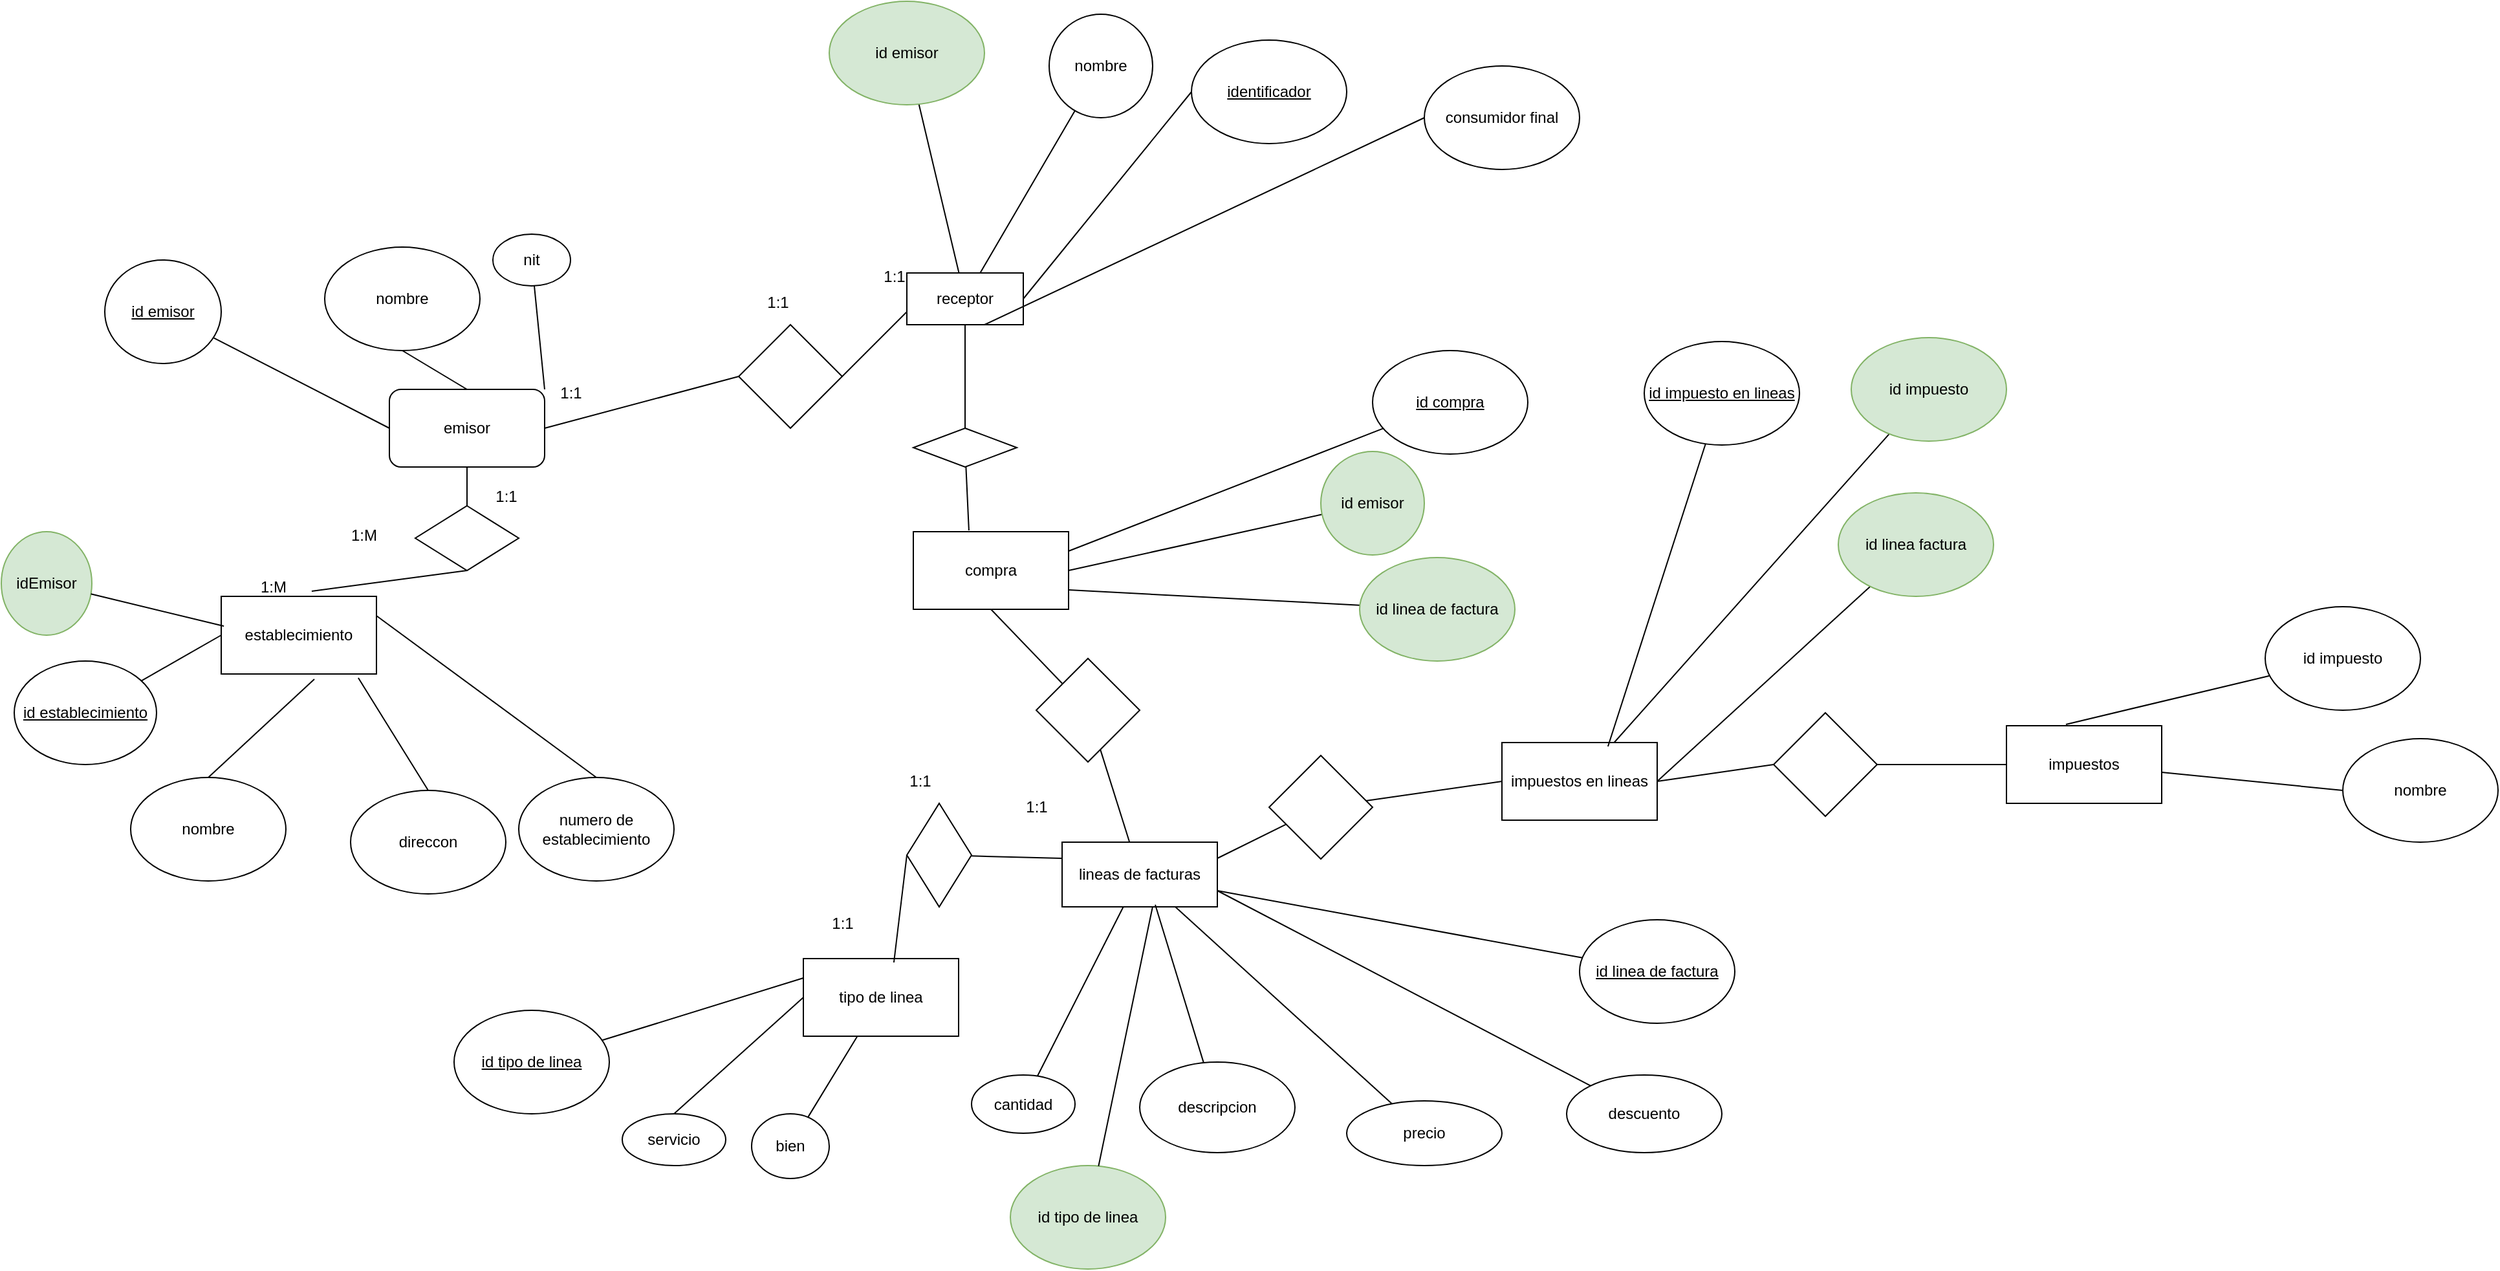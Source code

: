 <mxfile version="22.1.4" type="github">
  <diagram name="Page-1" id="UA9pDn7yf_OZCyPK_xhW">
    <mxGraphModel dx="1834" dy="1182" grid="1" gridSize="10" guides="1" tooltips="1" connect="1" arrows="1" fold="1" page="0" pageScale="1" pageWidth="850" pageHeight="1100" math="0" shadow="0">
      <root>
        <mxCell id="0" />
        <mxCell id="1" parent="0" />
        <mxCell id="GX3tsyWPHx_HMmt3CxA1-8" style="orthogonalLoop=1;jettySize=auto;html=1;exitX=0.5;exitY=0;exitDx=0;exitDy=0;entryX=0.5;entryY=1;entryDx=0;entryDy=0;rounded=0;endArrow=none;endFill=0;" edge="1" parent="1" source="GX3tsyWPHx_HMmt3CxA1-2" target="GX3tsyWPHx_HMmt3CxA1-3">
          <mxGeometry relative="1" as="geometry" />
        </mxCell>
        <mxCell id="GX3tsyWPHx_HMmt3CxA1-31" style="rounded=0;orthogonalLoop=1;jettySize=auto;html=1;exitX=1;exitY=0.5;exitDx=0;exitDy=0;entryX=0;entryY=0.5;entryDx=0;entryDy=0;endArrow=none;endFill=0;" edge="1" parent="1" source="GX3tsyWPHx_HMmt3CxA1-2" target="GX3tsyWPHx_HMmt3CxA1-30">
          <mxGeometry relative="1" as="geometry" />
        </mxCell>
        <mxCell id="GX3tsyWPHx_HMmt3CxA1-2" value="emisor" style="rounded=1;whiteSpace=wrap;html=1;" vertex="1" parent="1">
          <mxGeometry x="90" y="160" width="120" height="60" as="geometry" />
        </mxCell>
        <mxCell id="GX3tsyWPHx_HMmt3CxA1-3" value="nombre" style="ellipse;whiteSpace=wrap;html=1;" vertex="1" parent="1">
          <mxGeometry x="40" y="50" width="120" height="80" as="geometry" />
        </mxCell>
        <mxCell id="GX3tsyWPHx_HMmt3CxA1-10" style="rounded=0;orthogonalLoop=1;jettySize=auto;html=1;entryX=1;entryY=0;entryDx=0;entryDy=0;strokeColor=default;endArrow=none;endFill=0;" edge="1" parent="1" source="GX3tsyWPHx_HMmt3CxA1-4" target="GX3tsyWPHx_HMmt3CxA1-2">
          <mxGeometry relative="1" as="geometry" />
        </mxCell>
        <mxCell id="GX3tsyWPHx_HMmt3CxA1-4" value="nit" style="ellipse;whiteSpace=wrap;html=1;" vertex="1" parent="1">
          <mxGeometry x="170" y="40" width="60" height="40" as="geometry" />
        </mxCell>
        <mxCell id="GX3tsyWPHx_HMmt3CxA1-11" value="nombre" style="ellipse;whiteSpace=wrap;html=1;" vertex="1" parent="1">
          <mxGeometry x="-110" y="460" width="120" height="80" as="geometry" />
        </mxCell>
        <mxCell id="GX3tsyWPHx_HMmt3CxA1-14" style="rounded=0;orthogonalLoop=1;jettySize=auto;html=1;exitX=0.5;exitY=0;exitDx=0;exitDy=0;entryX=0.883;entryY=1.05;entryDx=0;entryDy=0;endArrow=none;endFill=0;entryPerimeter=0;" edge="1" parent="1" source="GX3tsyWPHx_HMmt3CxA1-12" target="GX3tsyWPHx_HMmt3CxA1-17">
          <mxGeometry relative="1" as="geometry">
            <mxPoint x="160" y="380" as="targetPoint" />
          </mxGeometry>
        </mxCell>
        <mxCell id="GX3tsyWPHx_HMmt3CxA1-12" value="direccon" style="ellipse;whiteSpace=wrap;html=1;" vertex="1" parent="1">
          <mxGeometry x="60" y="470" width="120" height="80" as="geometry" />
        </mxCell>
        <mxCell id="GX3tsyWPHx_HMmt3CxA1-13" style="rounded=0;orthogonalLoop=1;jettySize=auto;html=1;exitX=0.5;exitY=0;exitDx=0;exitDy=0;entryX=0.6;entryY=1.067;entryDx=0;entryDy=0;entryPerimeter=0;endArrow=none;endFill=0;" edge="1" parent="1" source="GX3tsyWPHx_HMmt3CxA1-11" target="GX3tsyWPHx_HMmt3CxA1-17">
          <mxGeometry relative="1" as="geometry">
            <mxPoint x="141.04" y="382.03" as="targetPoint" />
          </mxGeometry>
        </mxCell>
        <mxCell id="GX3tsyWPHx_HMmt3CxA1-17" value="establecimiento" style="rounded=0;whiteSpace=wrap;html=1;" vertex="1" parent="1">
          <mxGeometry x="-40" y="320" width="120" height="60" as="geometry" />
        </mxCell>
        <mxCell id="GX3tsyWPHx_HMmt3CxA1-19" style="rounded=0;orthogonalLoop=1;jettySize=auto;html=1;exitX=0.5;exitY=0;exitDx=0;exitDy=0;entryX=1;entryY=0.25;entryDx=0;entryDy=0;endArrow=none;endFill=0;" edge="1" parent="1" source="GX3tsyWPHx_HMmt3CxA1-18" target="GX3tsyWPHx_HMmt3CxA1-17">
          <mxGeometry relative="1" as="geometry" />
        </mxCell>
        <mxCell id="GX3tsyWPHx_HMmt3CxA1-18" value="numero de establecimiento" style="ellipse;whiteSpace=wrap;html=1;" vertex="1" parent="1">
          <mxGeometry x="190" y="460" width="120" height="80" as="geometry" />
        </mxCell>
        <mxCell id="GX3tsyWPHx_HMmt3CxA1-21" style="rounded=0;orthogonalLoop=1;jettySize=auto;html=1;entryX=0.5;entryY=1;entryDx=0;entryDy=0;endArrow=none;endFill=0;" edge="1" parent="1" source="GX3tsyWPHx_HMmt3CxA1-20" target="GX3tsyWPHx_HMmt3CxA1-2">
          <mxGeometry relative="1" as="geometry" />
        </mxCell>
        <mxCell id="GX3tsyWPHx_HMmt3CxA1-20" value="" style="rhombus;whiteSpace=wrap;html=1;" vertex="1" parent="1">
          <mxGeometry x="110" y="250" width="80" height="50" as="geometry" />
        </mxCell>
        <mxCell id="GX3tsyWPHx_HMmt3CxA1-22" style="rounded=0;orthogonalLoop=1;jettySize=auto;html=1;exitX=0.5;exitY=1;exitDx=0;exitDy=0;entryX=0.583;entryY=-0.067;entryDx=0;entryDy=0;entryPerimeter=0;endArrow=none;endFill=0;" edge="1" parent="1" source="GX3tsyWPHx_HMmt3CxA1-20" target="GX3tsyWPHx_HMmt3CxA1-17">
          <mxGeometry relative="1" as="geometry" />
        </mxCell>
        <mxCell id="GX3tsyWPHx_HMmt3CxA1-23" value="receptor" style="rounded=0;whiteSpace=wrap;html=1;" vertex="1" parent="1">
          <mxGeometry x="490" y="70" width="90" height="40" as="geometry" />
        </mxCell>
        <mxCell id="GX3tsyWPHx_HMmt3CxA1-27" style="rounded=0;orthogonalLoop=1;jettySize=auto;html=1;endArrow=none;endFill=0;" edge="1" parent="1" source="GX3tsyWPHx_HMmt3CxA1-24" target="GX3tsyWPHx_HMmt3CxA1-23">
          <mxGeometry relative="1" as="geometry" />
        </mxCell>
        <mxCell id="GX3tsyWPHx_HMmt3CxA1-24" value="nombre" style="ellipse;whiteSpace=wrap;html=1;" vertex="1" parent="1">
          <mxGeometry x="600" y="-130" width="80" height="80" as="geometry" />
        </mxCell>
        <mxCell id="GX3tsyWPHx_HMmt3CxA1-28" style="rounded=0;orthogonalLoop=1;jettySize=auto;html=1;exitX=0;exitY=0.5;exitDx=0;exitDy=0;entryX=1;entryY=0.5;entryDx=0;entryDy=0;endArrow=none;endFill=0;" edge="1" parent="1" source="GX3tsyWPHx_HMmt3CxA1-25" target="GX3tsyWPHx_HMmt3CxA1-23">
          <mxGeometry relative="1" as="geometry" />
        </mxCell>
        <mxCell id="GX3tsyWPHx_HMmt3CxA1-25" value="&lt;u&gt;identificador&lt;/u&gt;" style="ellipse;whiteSpace=wrap;html=1;" vertex="1" parent="1">
          <mxGeometry x="710" y="-110" width="120" height="80" as="geometry" />
        </mxCell>
        <mxCell id="GX3tsyWPHx_HMmt3CxA1-26" value="consumidor final" style="ellipse;whiteSpace=wrap;html=1;" vertex="1" parent="1">
          <mxGeometry x="890" y="-90" width="120" height="80" as="geometry" />
        </mxCell>
        <mxCell id="GX3tsyWPHx_HMmt3CxA1-29" style="rounded=0;orthogonalLoop=1;jettySize=auto;html=1;exitX=0;exitY=0.5;exitDx=0;exitDy=0;entryX=0.667;entryY=1;entryDx=0;entryDy=0;entryPerimeter=0;endArrow=none;endFill=0;" edge="1" parent="1" source="GX3tsyWPHx_HMmt3CxA1-26" target="GX3tsyWPHx_HMmt3CxA1-23">
          <mxGeometry relative="1" as="geometry" />
        </mxCell>
        <mxCell id="GX3tsyWPHx_HMmt3CxA1-37" style="rounded=0;orthogonalLoop=1;jettySize=auto;html=1;exitX=1;exitY=0.5;exitDx=0;exitDy=0;entryX=0;entryY=0.75;entryDx=0;entryDy=0;endArrow=none;endFill=0;" edge="1" parent="1" source="GX3tsyWPHx_HMmt3CxA1-30" target="GX3tsyWPHx_HMmt3CxA1-23">
          <mxGeometry relative="1" as="geometry" />
        </mxCell>
        <mxCell id="GX3tsyWPHx_HMmt3CxA1-30" value="" style="rhombus;whiteSpace=wrap;html=1;" vertex="1" parent="1">
          <mxGeometry x="360" y="110" width="80" height="80" as="geometry" />
        </mxCell>
        <mxCell id="GX3tsyWPHx_HMmt3CxA1-105" style="rounded=0;orthogonalLoop=1;jettySize=auto;html=1;endArrow=none;endFill=0;" edge="1" parent="1" source="GX3tsyWPHx_HMmt3CxA1-38" target="GX3tsyWPHx_HMmt3CxA1-103">
          <mxGeometry relative="1" as="geometry" />
        </mxCell>
        <mxCell id="GX3tsyWPHx_HMmt3CxA1-38" value="lineas de facturas" style="rounded=0;whiteSpace=wrap;html=1;" vertex="1" parent="1">
          <mxGeometry x="610" y="510" width="120" height="50" as="geometry" />
        </mxCell>
        <mxCell id="GX3tsyWPHx_HMmt3CxA1-41" value="tipo de linea" style="rounded=0;whiteSpace=wrap;html=1;" vertex="1" parent="1">
          <mxGeometry x="410" y="600" width="120" height="60" as="geometry" />
        </mxCell>
        <mxCell id="GX3tsyWPHx_HMmt3CxA1-45" style="rounded=0;orthogonalLoop=1;jettySize=auto;html=1;exitX=0.5;exitY=0;exitDx=0;exitDy=0;entryX=0;entryY=0.5;entryDx=0;entryDy=0;endArrow=none;endFill=0;" edge="1" parent="1" source="GX3tsyWPHx_HMmt3CxA1-42" target="GX3tsyWPHx_HMmt3CxA1-41">
          <mxGeometry relative="1" as="geometry" />
        </mxCell>
        <mxCell id="GX3tsyWPHx_HMmt3CxA1-42" value="servicio" style="ellipse;whiteSpace=wrap;html=1;" vertex="1" parent="1">
          <mxGeometry x="270" y="720" width="80" height="40" as="geometry" />
        </mxCell>
        <mxCell id="GX3tsyWPHx_HMmt3CxA1-44" value="" style="rounded=0;orthogonalLoop=1;jettySize=auto;html=1;endArrow=none;endFill=0;" edge="1" parent="1" source="GX3tsyWPHx_HMmt3CxA1-43" target="GX3tsyWPHx_HMmt3CxA1-41">
          <mxGeometry relative="1" as="geometry" />
        </mxCell>
        <mxCell id="GX3tsyWPHx_HMmt3CxA1-43" value="bien" style="ellipse;whiteSpace=wrap;html=1;" vertex="1" parent="1">
          <mxGeometry x="370" y="720" width="60" height="50" as="geometry" />
        </mxCell>
        <mxCell id="GX3tsyWPHx_HMmt3CxA1-47" style="rounded=0;orthogonalLoop=1;jettySize=auto;html=1;entryX=0;entryY=0.25;entryDx=0;entryDy=0;endArrow=none;endFill=0;" edge="1" parent="1" source="GX3tsyWPHx_HMmt3CxA1-46" target="GX3tsyWPHx_HMmt3CxA1-38">
          <mxGeometry relative="1" as="geometry" />
        </mxCell>
        <mxCell id="GX3tsyWPHx_HMmt3CxA1-46" value="" style="rhombus;whiteSpace=wrap;html=1;" vertex="1" parent="1">
          <mxGeometry x="490" y="480" width="50" height="80" as="geometry" />
        </mxCell>
        <mxCell id="GX3tsyWPHx_HMmt3CxA1-48" style="rounded=0;orthogonalLoop=1;jettySize=auto;html=1;exitX=0;exitY=0.5;exitDx=0;exitDy=0;entryX=0.583;entryY=0.05;entryDx=0;entryDy=0;entryPerimeter=0;endArrow=none;endFill=0;" edge="1" parent="1" source="GX3tsyWPHx_HMmt3CxA1-46" target="GX3tsyWPHx_HMmt3CxA1-41">
          <mxGeometry relative="1" as="geometry" />
        </mxCell>
        <mxCell id="GX3tsyWPHx_HMmt3CxA1-52" style="rounded=0;orthogonalLoop=1;jettySize=auto;html=1;exitX=0.5;exitY=0;exitDx=0;exitDy=0;endArrow=none;endFill=0;" edge="1" parent="1" source="GX3tsyWPHx_HMmt3CxA1-51" target="GX3tsyWPHx_HMmt3CxA1-23">
          <mxGeometry relative="1" as="geometry" />
        </mxCell>
        <mxCell id="GX3tsyWPHx_HMmt3CxA1-51" value="" style="rhombus;whiteSpace=wrap;html=1;" vertex="1" parent="1">
          <mxGeometry x="495" y="190" width="80" height="30" as="geometry" />
        </mxCell>
        <mxCell id="GX3tsyWPHx_HMmt3CxA1-58" style="rounded=0;orthogonalLoop=1;jettySize=auto;html=1;endArrow=none;endFill=0;" edge="1" parent="1" source="GX3tsyWPHx_HMmt3CxA1-54" target="GX3tsyWPHx_HMmt3CxA1-38">
          <mxGeometry relative="1" as="geometry" />
        </mxCell>
        <mxCell id="GX3tsyWPHx_HMmt3CxA1-54" value="cantidad" style="ellipse;whiteSpace=wrap;html=1;" vertex="1" parent="1">
          <mxGeometry x="540" y="690" width="80" height="45" as="geometry" />
        </mxCell>
        <mxCell id="GX3tsyWPHx_HMmt3CxA1-55" value="descripcion" style="ellipse;whiteSpace=wrap;html=1;" vertex="1" parent="1">
          <mxGeometry x="670" y="680" width="120" height="70" as="geometry" />
        </mxCell>
        <mxCell id="GX3tsyWPHx_HMmt3CxA1-60" style="rounded=0;orthogonalLoop=1;jettySize=auto;html=1;endArrow=none;endFill=0;" edge="1" parent="1" source="GX3tsyWPHx_HMmt3CxA1-56" target="GX3tsyWPHx_HMmt3CxA1-38">
          <mxGeometry relative="1" as="geometry" />
        </mxCell>
        <mxCell id="GX3tsyWPHx_HMmt3CxA1-56" value="precio" style="ellipse;whiteSpace=wrap;html=1;" vertex="1" parent="1">
          <mxGeometry x="830" y="710" width="120" height="50" as="geometry" />
        </mxCell>
        <mxCell id="GX3tsyWPHx_HMmt3CxA1-61" style="rounded=0;orthogonalLoop=1;jettySize=auto;html=1;entryX=1;entryY=0.75;entryDx=0;entryDy=0;endArrow=none;endFill=0;" edge="1" parent="1" source="GX3tsyWPHx_HMmt3CxA1-57" target="GX3tsyWPHx_HMmt3CxA1-38">
          <mxGeometry relative="1" as="geometry" />
        </mxCell>
        <mxCell id="GX3tsyWPHx_HMmt3CxA1-57" value="descuento" style="ellipse;whiteSpace=wrap;html=1;" vertex="1" parent="1">
          <mxGeometry x="1000" y="690" width="120" height="60" as="geometry" />
        </mxCell>
        <mxCell id="GX3tsyWPHx_HMmt3CxA1-59" style="rounded=0;orthogonalLoop=1;jettySize=auto;html=1;entryX=0.6;entryY=0.967;entryDx=0;entryDy=0;entryPerimeter=0;endArrow=none;endFill=0;" edge="1" parent="1" source="GX3tsyWPHx_HMmt3CxA1-55" target="GX3tsyWPHx_HMmt3CxA1-38">
          <mxGeometry relative="1" as="geometry" />
        </mxCell>
        <mxCell id="GX3tsyWPHx_HMmt3CxA1-115" style="rounded=0;orthogonalLoop=1;jettySize=auto;html=1;entryX=1;entryY=0.5;entryDx=0;entryDy=0;endArrow=none;endFill=0;" edge="1" parent="1" source="GX3tsyWPHx_HMmt3CxA1-62" target="GX3tsyWPHx_HMmt3CxA1-113">
          <mxGeometry relative="1" as="geometry" />
        </mxCell>
        <mxCell id="GX3tsyWPHx_HMmt3CxA1-62" value="impuestos" style="rounded=0;whiteSpace=wrap;html=1;" vertex="1" parent="1">
          <mxGeometry x="1340" y="420" width="120" height="60" as="geometry" />
        </mxCell>
        <mxCell id="GX3tsyWPHx_HMmt3CxA1-67" style="rounded=0;orthogonalLoop=1;jettySize=auto;html=1;exitX=0;exitY=0.5;exitDx=0;exitDy=0;endArrow=none;endFill=0;" edge="1" parent="1" source="GX3tsyWPHx_HMmt3CxA1-66" target="GX3tsyWPHx_HMmt3CxA1-62">
          <mxGeometry relative="1" as="geometry" />
        </mxCell>
        <mxCell id="GX3tsyWPHx_HMmt3CxA1-66" value="nombre" style="ellipse;whiteSpace=wrap;html=1;" vertex="1" parent="1">
          <mxGeometry x="1600" y="430" width="120" height="80" as="geometry" />
        </mxCell>
        <mxCell id="GX3tsyWPHx_HMmt3CxA1-69" style="rounded=0;orthogonalLoop=1;jettySize=auto;html=1;entryX=0;entryY=0.5;entryDx=0;entryDy=0;endArrow=none;endFill=0;" edge="1" parent="1" source="GX3tsyWPHx_HMmt3CxA1-68" target="GX3tsyWPHx_HMmt3CxA1-2">
          <mxGeometry relative="1" as="geometry" />
        </mxCell>
        <mxCell id="GX3tsyWPHx_HMmt3CxA1-68" value="&lt;u&gt;id emisor&lt;/u&gt;" style="ellipse;whiteSpace=wrap;html=1;" vertex="1" parent="1">
          <mxGeometry x="-130" y="60" width="90" height="80" as="geometry" />
        </mxCell>
        <mxCell id="GX3tsyWPHx_HMmt3CxA1-71" style="rounded=0;orthogonalLoop=1;jettySize=auto;html=1;entryX=0;entryY=0.5;entryDx=0;entryDy=0;endArrow=none;endFill=0;" edge="1" parent="1" source="GX3tsyWPHx_HMmt3CxA1-70" target="GX3tsyWPHx_HMmt3CxA1-17">
          <mxGeometry relative="1" as="geometry" />
        </mxCell>
        <mxCell id="GX3tsyWPHx_HMmt3CxA1-70" value="&lt;u&gt;id establecimiento&lt;/u&gt;" style="ellipse;whiteSpace=wrap;html=1;" vertex="1" parent="1">
          <mxGeometry x="-200" y="370" width="110" height="80" as="geometry" />
        </mxCell>
        <mxCell id="GX3tsyWPHx_HMmt3CxA1-72" value="id impuesto" style="ellipse;whiteSpace=wrap;html=1;" vertex="1" parent="1">
          <mxGeometry x="1540" y="328" width="120" height="80" as="geometry" />
        </mxCell>
        <mxCell id="GX3tsyWPHx_HMmt3CxA1-73" style="rounded=0;orthogonalLoop=1;jettySize=auto;html=1;entryX=0.383;entryY=-0.017;entryDx=0;entryDy=0;entryPerimeter=0;endArrow=none;endFill=0;" edge="1" parent="1" source="GX3tsyWPHx_HMmt3CxA1-72" target="GX3tsyWPHx_HMmt3CxA1-62">
          <mxGeometry relative="1" as="geometry" />
        </mxCell>
        <mxCell id="GX3tsyWPHx_HMmt3CxA1-75" style="rounded=0;orthogonalLoop=1;jettySize=auto;html=1;entryX=1;entryY=0.75;entryDx=0;entryDy=0;endArrow=none;endFill=0;" edge="1" parent="1" source="GX3tsyWPHx_HMmt3CxA1-74" target="GX3tsyWPHx_HMmt3CxA1-38">
          <mxGeometry relative="1" as="geometry" />
        </mxCell>
        <mxCell id="GX3tsyWPHx_HMmt3CxA1-74" value="&lt;u&gt;id linea de factura&lt;/u&gt;" style="ellipse;whiteSpace=wrap;html=1;" vertex="1" parent="1">
          <mxGeometry x="1010" y="570" width="120" height="80" as="geometry" />
        </mxCell>
        <mxCell id="GX3tsyWPHx_HMmt3CxA1-77" value="1:1" style="text;html=1;align=center;verticalAlign=middle;resizable=0;points=[];autosize=1;strokeColor=none;fillColor=none;" vertex="1" parent="1">
          <mxGeometry x="460" y="58" width="40" height="30" as="geometry" />
        </mxCell>
        <mxCell id="GX3tsyWPHx_HMmt3CxA1-78" value="1:1" style="text;html=1;align=center;verticalAlign=middle;resizable=0;points=[];autosize=1;strokeColor=none;fillColor=none;" vertex="1" parent="1">
          <mxGeometry x="210" y="148" width="40" height="30" as="geometry" />
        </mxCell>
        <mxCell id="GX3tsyWPHx_HMmt3CxA1-79" value="1:1" style="text;html=1;align=center;verticalAlign=middle;resizable=0;points=[];autosize=1;strokeColor=none;fillColor=none;" vertex="1" parent="1">
          <mxGeometry x="370" y="78" width="40" height="30" as="geometry" />
        </mxCell>
        <mxCell id="GX3tsyWPHx_HMmt3CxA1-80" value="1:M" style="text;html=1;align=center;verticalAlign=middle;resizable=0;points=[];autosize=1;strokeColor=none;fillColor=none;" vertex="1" parent="1">
          <mxGeometry x="-20" y="298" width="40" height="30" as="geometry" />
        </mxCell>
        <mxCell id="GX3tsyWPHx_HMmt3CxA1-81" value="1:1" style="text;html=1;align=center;verticalAlign=middle;resizable=0;points=[];autosize=1;strokeColor=none;fillColor=none;" vertex="1" parent="1">
          <mxGeometry x="160" y="228" width="40" height="30" as="geometry" />
        </mxCell>
        <mxCell id="GX3tsyWPHx_HMmt3CxA1-82" value="1:M" style="text;html=1;align=center;verticalAlign=middle;resizable=0;points=[];autosize=1;strokeColor=none;fillColor=none;" vertex="1" parent="1">
          <mxGeometry x="50" y="258" width="40" height="30" as="geometry" />
        </mxCell>
        <mxCell id="GX3tsyWPHx_HMmt3CxA1-86" value="1:1" style="text;html=1;align=center;verticalAlign=middle;resizable=0;points=[];autosize=1;strokeColor=none;fillColor=none;" vertex="1" parent="1">
          <mxGeometry x="420" y="558" width="40" height="30" as="geometry" />
        </mxCell>
        <mxCell id="GX3tsyWPHx_HMmt3CxA1-87" value="1:1" style="text;html=1;align=center;verticalAlign=middle;resizable=0;points=[];autosize=1;strokeColor=none;fillColor=none;" vertex="1" parent="1">
          <mxGeometry x="570" y="468" width="40" height="30" as="geometry" />
        </mxCell>
        <mxCell id="GX3tsyWPHx_HMmt3CxA1-88" value="1:1" style="text;html=1;align=center;verticalAlign=middle;resizable=0;points=[];autosize=1;strokeColor=none;fillColor=none;" vertex="1" parent="1">
          <mxGeometry x="480" y="448" width="40" height="30" as="geometry" />
        </mxCell>
        <mxCell id="GX3tsyWPHx_HMmt3CxA1-92" value="idEmisor" style="ellipse;whiteSpace=wrap;html=1;fillColor=#d5e8d4;strokeColor=#82b366;" vertex="1" parent="1">
          <mxGeometry x="-210" y="270" width="70" height="80" as="geometry" />
        </mxCell>
        <mxCell id="GX3tsyWPHx_HMmt3CxA1-93" style="rounded=0;orthogonalLoop=1;jettySize=auto;html=1;entryX=0.017;entryY=0.383;entryDx=0;entryDy=0;entryPerimeter=0;endArrow=none;endFill=0;" edge="1" parent="1" source="GX3tsyWPHx_HMmt3CxA1-92" target="GX3tsyWPHx_HMmt3CxA1-17">
          <mxGeometry relative="1" as="geometry" />
        </mxCell>
        <mxCell id="GX3tsyWPHx_HMmt3CxA1-95" style="rounded=0;orthogonalLoop=1;jettySize=auto;html=1;endArrow=none;endFill=0;" edge="1" parent="1" source="GX3tsyWPHx_HMmt3CxA1-94" target="GX3tsyWPHx_HMmt3CxA1-23">
          <mxGeometry relative="1" as="geometry" />
        </mxCell>
        <mxCell id="GX3tsyWPHx_HMmt3CxA1-94" value="id emisor" style="ellipse;whiteSpace=wrap;html=1;fillColor=#d5e8d4;strokeColor=#82b366;" vertex="1" parent="1">
          <mxGeometry x="430" y="-140" width="120" height="80" as="geometry" />
        </mxCell>
        <mxCell id="GX3tsyWPHx_HMmt3CxA1-96" value="id tipo de linea" style="ellipse;whiteSpace=wrap;html=1;fillColor=#d5e8d4;strokeColor=#82b366;" vertex="1" parent="1">
          <mxGeometry x="570" y="760" width="120" height="80" as="geometry" />
        </mxCell>
        <mxCell id="GX3tsyWPHx_HMmt3CxA1-97" style="rounded=0;orthogonalLoop=1;jettySize=auto;html=1;entryX=0.583;entryY=1;entryDx=0;entryDy=0;entryPerimeter=0;endArrow=none;endFill=0;" edge="1" parent="1" source="GX3tsyWPHx_HMmt3CxA1-96" target="GX3tsyWPHx_HMmt3CxA1-38">
          <mxGeometry relative="1" as="geometry" />
        </mxCell>
        <mxCell id="GX3tsyWPHx_HMmt3CxA1-99" style="rounded=0;orthogonalLoop=1;jettySize=auto;html=1;entryX=0;entryY=0.25;entryDx=0;entryDy=0;endArrow=none;endFill=0;" edge="1" parent="1" source="GX3tsyWPHx_HMmt3CxA1-98" target="GX3tsyWPHx_HMmt3CxA1-41">
          <mxGeometry relative="1" as="geometry" />
        </mxCell>
        <mxCell id="GX3tsyWPHx_HMmt3CxA1-98" value="&lt;u&gt;id tipo de linea&lt;/u&gt;" style="ellipse;whiteSpace=wrap;html=1;" vertex="1" parent="1">
          <mxGeometry x="140" y="640" width="120" height="80" as="geometry" />
        </mxCell>
        <mxCell id="GX3tsyWPHx_HMmt3CxA1-100" value="compra" style="rounded=0;whiteSpace=wrap;html=1;" vertex="1" parent="1">
          <mxGeometry x="495" y="270" width="120" height="60" as="geometry" />
        </mxCell>
        <mxCell id="GX3tsyWPHx_HMmt3CxA1-101" style="rounded=0;orthogonalLoop=1;jettySize=auto;html=1;entryX=0.358;entryY=-0.017;entryDx=0;entryDy=0;entryPerimeter=0;endArrow=none;endFill=0;" edge="1" parent="1" source="GX3tsyWPHx_HMmt3CxA1-51" target="GX3tsyWPHx_HMmt3CxA1-100">
          <mxGeometry relative="1" as="geometry" />
        </mxCell>
        <mxCell id="GX3tsyWPHx_HMmt3CxA1-104" style="rounded=0;orthogonalLoop=1;jettySize=auto;html=1;entryX=0.5;entryY=1;entryDx=0;entryDy=0;endArrow=none;endFill=0;" edge="1" parent="1" source="GX3tsyWPHx_HMmt3CxA1-103" target="GX3tsyWPHx_HMmt3CxA1-100">
          <mxGeometry relative="1" as="geometry" />
        </mxCell>
        <mxCell id="GX3tsyWPHx_HMmt3CxA1-103" value="" style="rhombus;whiteSpace=wrap;html=1;" vertex="1" parent="1">
          <mxGeometry x="590" y="368" width="80" height="80" as="geometry" />
        </mxCell>
        <mxCell id="GX3tsyWPHx_HMmt3CxA1-110" style="rounded=0;orthogonalLoop=1;jettySize=auto;html=1;entryX=1;entryY=0.5;entryDx=0;entryDy=0;endArrow=none;endFill=0;" edge="1" parent="1" source="GX3tsyWPHx_HMmt3CxA1-106" target="GX3tsyWPHx_HMmt3CxA1-100">
          <mxGeometry relative="1" as="geometry" />
        </mxCell>
        <mxCell id="GX3tsyWPHx_HMmt3CxA1-106" value="id emisor" style="ellipse;whiteSpace=wrap;html=1;fillColor=#d5e8d4;strokeColor=#82b366;" vertex="1" parent="1">
          <mxGeometry x="810" y="208" width="80" height="80" as="geometry" />
        </mxCell>
        <mxCell id="GX3tsyWPHx_HMmt3CxA1-112" style="rounded=0;orthogonalLoop=1;jettySize=auto;html=1;entryX=1;entryY=0.25;entryDx=0;entryDy=0;endArrow=none;endFill=0;" edge="1" parent="1" source="GX3tsyWPHx_HMmt3CxA1-107" target="GX3tsyWPHx_HMmt3CxA1-100">
          <mxGeometry relative="1" as="geometry" />
        </mxCell>
        <mxCell id="GX3tsyWPHx_HMmt3CxA1-107" value="&lt;u&gt;id compra&lt;/u&gt;" style="ellipse;whiteSpace=wrap;html=1;" vertex="1" parent="1">
          <mxGeometry x="850" y="130" width="120" height="80" as="geometry" />
        </mxCell>
        <mxCell id="GX3tsyWPHx_HMmt3CxA1-111" style="rounded=0;orthogonalLoop=1;jettySize=auto;html=1;entryX=1;entryY=0.75;entryDx=0;entryDy=0;endArrow=none;endFill=0;" edge="1" parent="1" source="GX3tsyWPHx_HMmt3CxA1-108" target="GX3tsyWPHx_HMmt3CxA1-100">
          <mxGeometry relative="1" as="geometry" />
        </mxCell>
        <mxCell id="GX3tsyWPHx_HMmt3CxA1-108" value="id linea de factura" style="ellipse;whiteSpace=wrap;html=1;fillColor=#d5e8d4;strokeColor=#82b366;" vertex="1" parent="1">
          <mxGeometry x="840" y="290" width="120" height="80" as="geometry" />
        </mxCell>
        <mxCell id="GX3tsyWPHx_HMmt3CxA1-113" value="" style="rhombus;whiteSpace=wrap;html=1;" vertex="1" parent="1">
          <mxGeometry x="1160" y="410" width="80" height="80" as="geometry" />
        </mxCell>
        <mxCell id="GX3tsyWPHx_HMmt3CxA1-117" style="rounded=0;orthogonalLoop=1;jettySize=auto;html=1;entryX=1;entryY=0.25;entryDx=0;entryDy=0;endArrow=none;endFill=0;" edge="1" parent="1" source="GX3tsyWPHx_HMmt3CxA1-114" target="GX3tsyWPHx_HMmt3CxA1-38">
          <mxGeometry relative="1" as="geometry" />
        </mxCell>
        <mxCell id="GX3tsyWPHx_HMmt3CxA1-118" style="rounded=0;orthogonalLoop=1;jettySize=auto;html=1;entryX=0;entryY=0.5;entryDx=0;entryDy=0;endArrow=none;endFill=0;" edge="1" parent="1" source="GX3tsyWPHx_HMmt3CxA1-114" target="GX3tsyWPHx_HMmt3CxA1-116">
          <mxGeometry relative="1" as="geometry" />
        </mxCell>
        <mxCell id="GX3tsyWPHx_HMmt3CxA1-114" value="" style="rhombus;whiteSpace=wrap;html=1;" vertex="1" parent="1">
          <mxGeometry x="770" y="443" width="80" height="80" as="geometry" />
        </mxCell>
        <mxCell id="GX3tsyWPHx_HMmt3CxA1-119" style="rounded=0;orthogonalLoop=1;jettySize=auto;html=1;exitX=1;exitY=0.5;exitDx=0;exitDy=0;entryX=0;entryY=0.5;entryDx=0;entryDy=0;endArrow=none;endFill=0;" edge="1" parent="1" source="GX3tsyWPHx_HMmt3CxA1-116" target="GX3tsyWPHx_HMmt3CxA1-113">
          <mxGeometry relative="1" as="geometry" />
        </mxCell>
        <mxCell id="GX3tsyWPHx_HMmt3CxA1-116" value="impuestos en lineas " style="rounded=0;whiteSpace=wrap;html=1;" vertex="1" parent="1">
          <mxGeometry x="950" y="433" width="120" height="60" as="geometry" />
        </mxCell>
        <mxCell id="GX3tsyWPHx_HMmt3CxA1-124" style="rounded=0;orthogonalLoop=1;jettySize=auto;html=1;endArrow=none;endFill=0;" edge="1" parent="1" source="GX3tsyWPHx_HMmt3CxA1-121" target="GX3tsyWPHx_HMmt3CxA1-116">
          <mxGeometry relative="1" as="geometry" />
        </mxCell>
        <mxCell id="GX3tsyWPHx_HMmt3CxA1-121" value="id impuesto" style="ellipse;whiteSpace=wrap;html=1;fillColor=#d5e8d4;strokeColor=#82b366;" vertex="1" parent="1">
          <mxGeometry x="1220" y="120" width="120" height="80" as="geometry" />
        </mxCell>
        <mxCell id="GX3tsyWPHx_HMmt3CxA1-125" style="rounded=0;orthogonalLoop=1;jettySize=auto;html=1;entryX=1;entryY=0.5;entryDx=0;entryDy=0;endArrow=none;endFill=0;" edge="1" parent="1" source="GX3tsyWPHx_HMmt3CxA1-122" target="GX3tsyWPHx_HMmt3CxA1-116">
          <mxGeometry relative="1" as="geometry" />
        </mxCell>
        <mxCell id="GX3tsyWPHx_HMmt3CxA1-122" value="id linea factura" style="ellipse;whiteSpace=wrap;html=1;fillColor=#d5e8d4;strokeColor=#82b366;" vertex="1" parent="1">
          <mxGeometry x="1210" y="240" width="120" height="80" as="geometry" />
        </mxCell>
        <mxCell id="GX3tsyWPHx_HMmt3CxA1-123" value="&lt;u&gt;id impuesto en lineas&lt;/u&gt;" style="ellipse;whiteSpace=wrap;html=1;" vertex="1" parent="1">
          <mxGeometry x="1060" y="123" width="120" height="80" as="geometry" />
        </mxCell>
        <mxCell id="GX3tsyWPHx_HMmt3CxA1-126" style="rounded=0;orthogonalLoop=1;jettySize=auto;html=1;entryX=0.683;entryY=0.05;entryDx=0;entryDy=0;entryPerimeter=0;endArrow=none;endFill=0;" edge="1" parent="1" source="GX3tsyWPHx_HMmt3CxA1-123" target="GX3tsyWPHx_HMmt3CxA1-116">
          <mxGeometry relative="1" as="geometry" />
        </mxCell>
      </root>
    </mxGraphModel>
  </diagram>
</mxfile>
